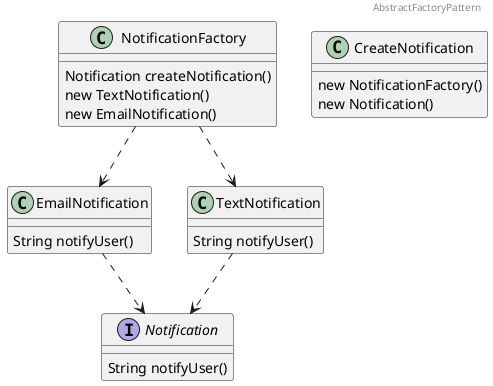 @startuml
header AbstractFactoryPattern

interface Notification{
    String notifyUser()
}
class EmailNotification{
    String notifyUser()
} 
class TextNotification{
    String notifyUser()
} 
EmailNotification ..> Notification
TextNotification ..> Notification

class NotificationFactory{
    Notification createNotification()
    new TextNotification()
    new EmailNotification()
}
NotificationFactory ..> TextNotification
NotificationFactory ..> EmailNotification

class CreateNotification{
    new NotificationFactory()
    new Notification()
}

@enduml